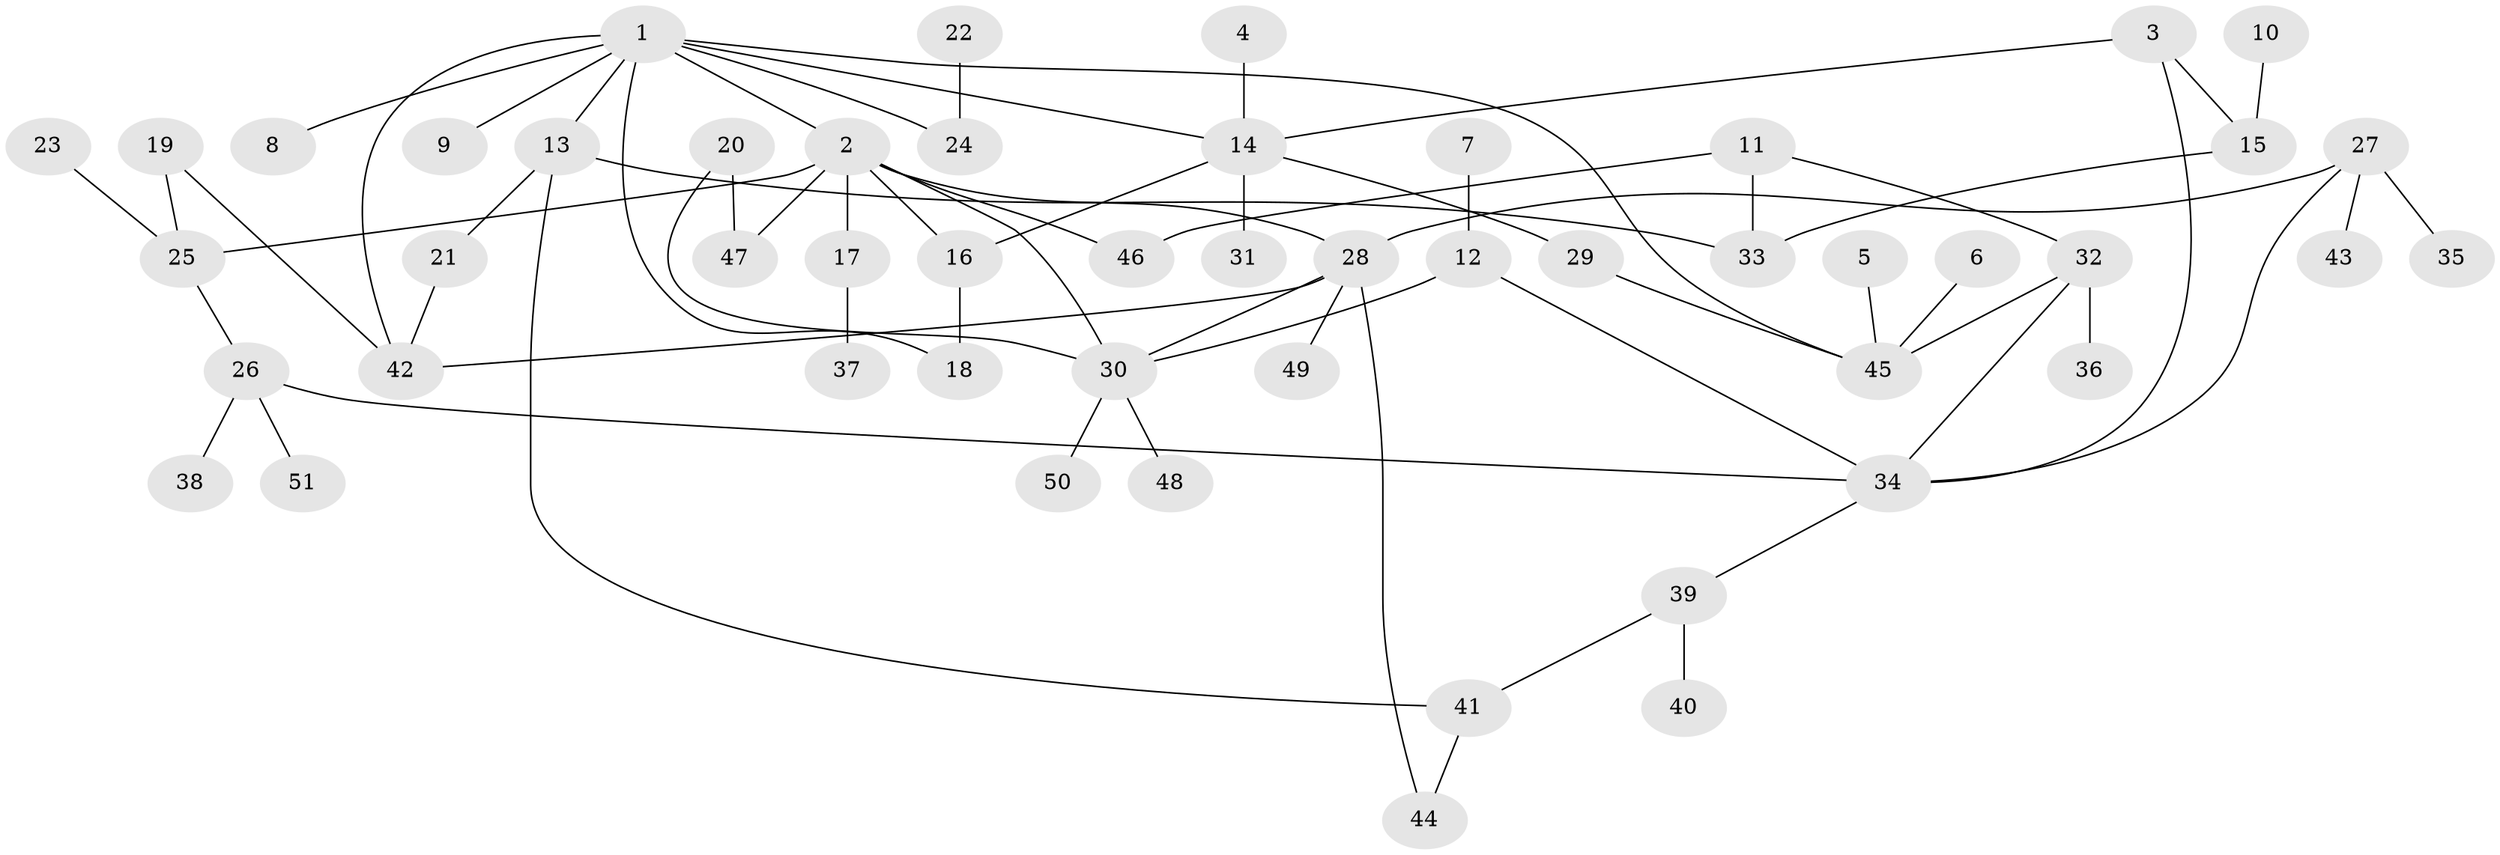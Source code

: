 // original degree distribution, {7: 0.0392156862745098, 6: 0.00980392156862745, 3: 0.18627450980392157, 4: 0.0784313725490196, 1: 0.3627450980392157, 5: 0.0392156862745098, 2: 0.28431372549019607}
// Generated by graph-tools (version 1.1) at 2025/49/03/09/25 03:49:24]
// undirected, 51 vertices, 67 edges
graph export_dot {
graph [start="1"]
  node [color=gray90,style=filled];
  1;
  2;
  3;
  4;
  5;
  6;
  7;
  8;
  9;
  10;
  11;
  12;
  13;
  14;
  15;
  16;
  17;
  18;
  19;
  20;
  21;
  22;
  23;
  24;
  25;
  26;
  27;
  28;
  29;
  30;
  31;
  32;
  33;
  34;
  35;
  36;
  37;
  38;
  39;
  40;
  41;
  42;
  43;
  44;
  45;
  46;
  47;
  48;
  49;
  50;
  51;
  1 -- 2 [weight=1.0];
  1 -- 8 [weight=1.0];
  1 -- 9 [weight=1.0];
  1 -- 13 [weight=1.0];
  1 -- 14 [weight=1.0];
  1 -- 18 [weight=1.0];
  1 -- 24 [weight=1.0];
  1 -- 42 [weight=1.0];
  1 -- 45 [weight=1.0];
  2 -- 16 [weight=1.0];
  2 -- 17 [weight=1.0];
  2 -- 25 [weight=1.0];
  2 -- 28 [weight=1.0];
  2 -- 30 [weight=1.0];
  2 -- 46 [weight=1.0];
  2 -- 47 [weight=1.0];
  3 -- 14 [weight=1.0];
  3 -- 15 [weight=1.0];
  3 -- 34 [weight=1.0];
  4 -- 14 [weight=1.0];
  5 -- 45 [weight=1.0];
  6 -- 45 [weight=1.0];
  7 -- 12 [weight=1.0];
  10 -- 15 [weight=1.0];
  11 -- 32 [weight=1.0];
  11 -- 33 [weight=1.0];
  11 -- 46 [weight=1.0];
  12 -- 30 [weight=1.0];
  12 -- 34 [weight=1.0];
  13 -- 21 [weight=1.0];
  13 -- 33 [weight=1.0];
  13 -- 41 [weight=1.0];
  14 -- 16 [weight=1.0];
  14 -- 29 [weight=1.0];
  14 -- 31 [weight=1.0];
  15 -- 33 [weight=1.0];
  16 -- 18 [weight=1.0];
  17 -- 37 [weight=1.0];
  19 -- 25 [weight=1.0];
  19 -- 42 [weight=1.0];
  20 -- 30 [weight=1.0];
  20 -- 47 [weight=1.0];
  21 -- 42 [weight=1.0];
  22 -- 24 [weight=1.0];
  23 -- 25 [weight=1.0];
  25 -- 26 [weight=1.0];
  26 -- 34 [weight=1.0];
  26 -- 38 [weight=1.0];
  26 -- 51 [weight=1.0];
  27 -- 28 [weight=1.0];
  27 -- 34 [weight=1.0];
  27 -- 35 [weight=1.0];
  27 -- 43 [weight=1.0];
  28 -- 30 [weight=1.0];
  28 -- 42 [weight=1.0];
  28 -- 44 [weight=1.0];
  28 -- 49 [weight=1.0];
  29 -- 45 [weight=1.0];
  30 -- 48 [weight=1.0];
  30 -- 50 [weight=1.0];
  32 -- 34 [weight=1.0];
  32 -- 36 [weight=1.0];
  32 -- 45 [weight=2.0];
  34 -- 39 [weight=1.0];
  39 -- 40 [weight=1.0];
  39 -- 41 [weight=1.0];
  41 -- 44 [weight=1.0];
}
